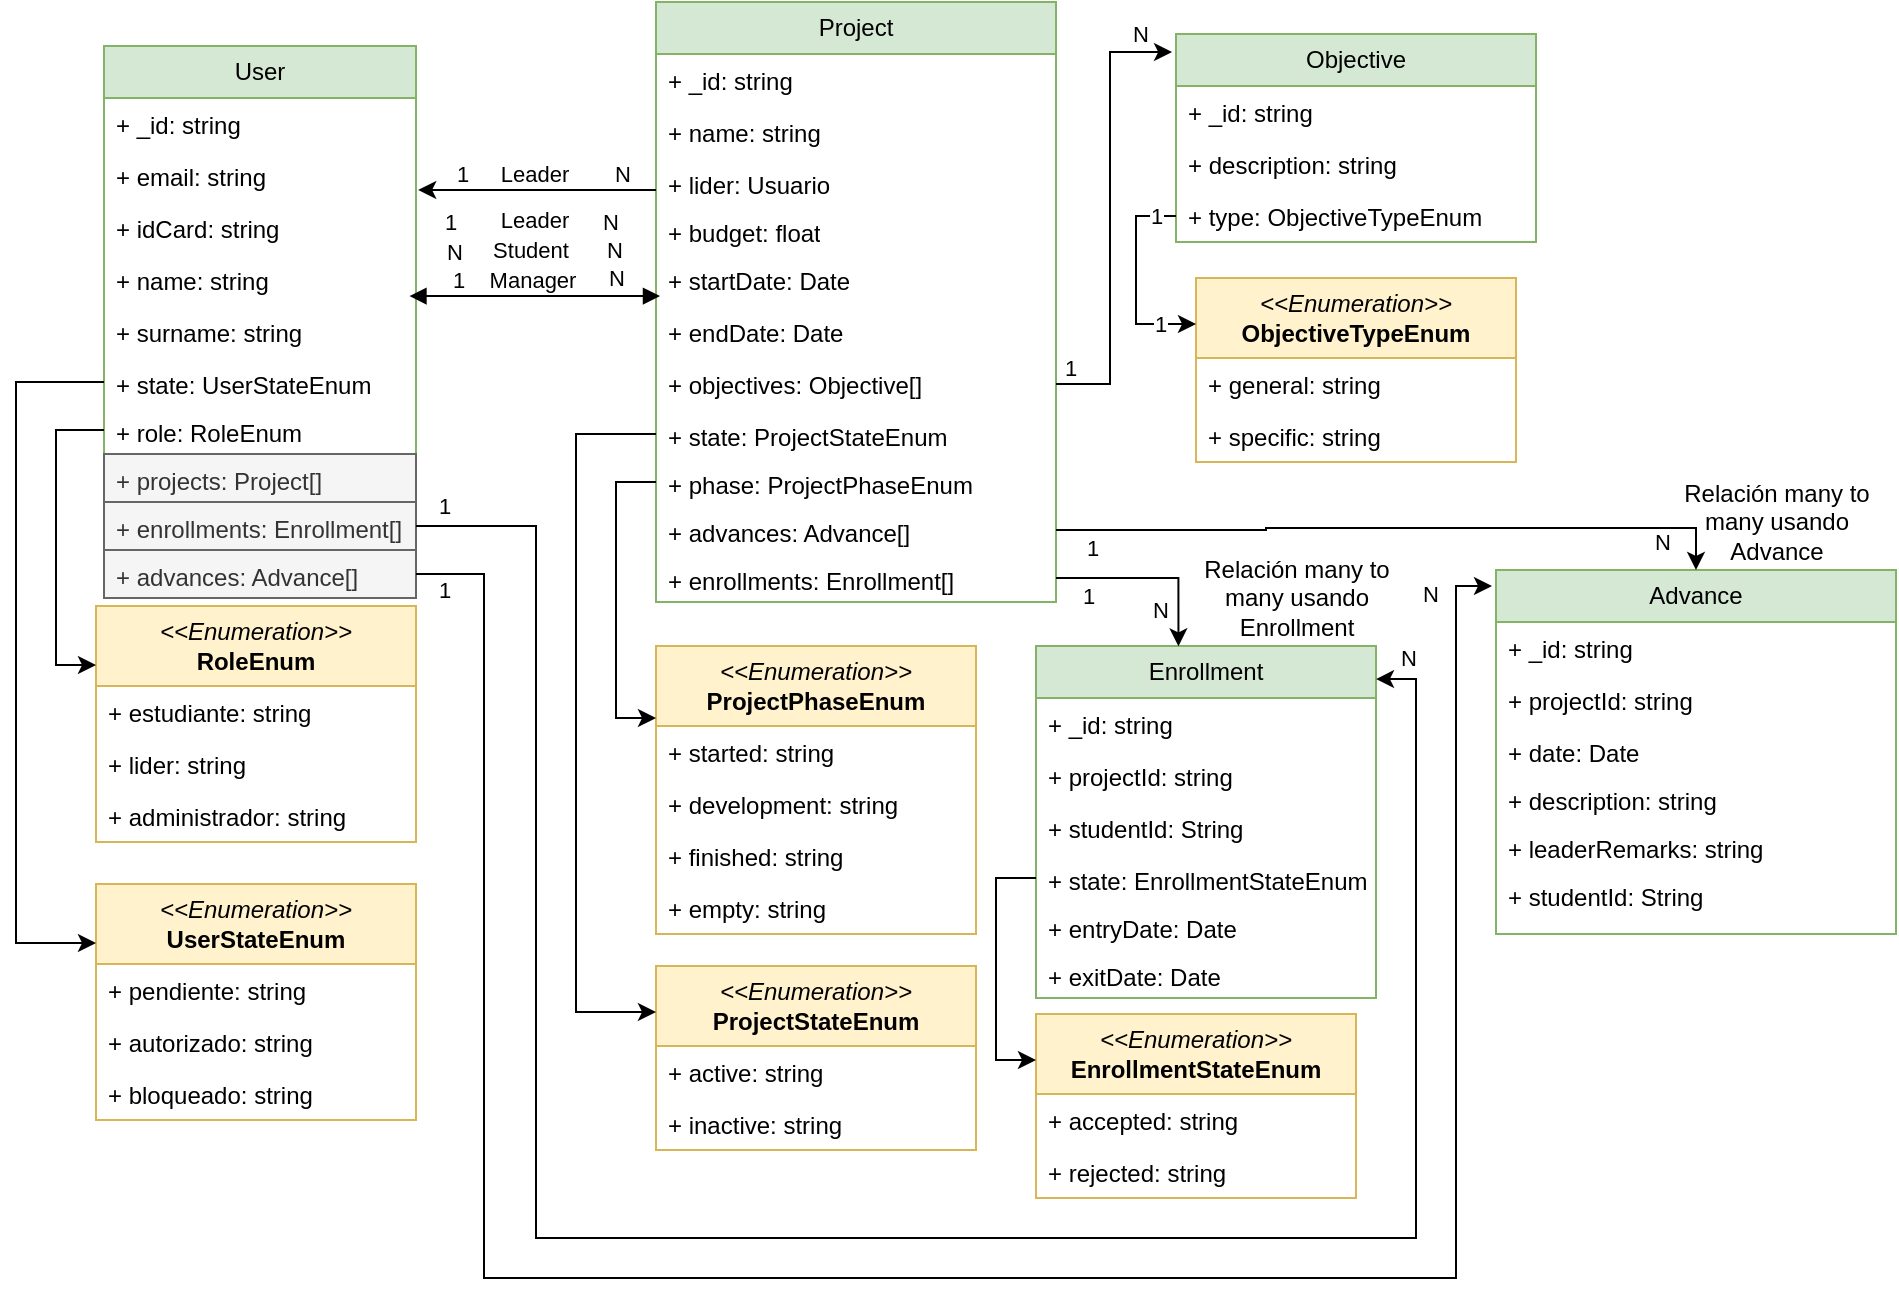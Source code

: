 <mxfile version="26.0.4">
  <diagram name="Page-1" id="YpylJ_wywFsblzZ77bc3">
    <mxGraphModel dx="1257" dy="191" grid="1" gridSize="10" guides="1" tooltips="1" connect="1" arrows="1" fold="1" page="1" pageScale="1" pageWidth="850" pageHeight="1100" math="0" shadow="0">
      <root>
        <mxCell id="0" />
        <mxCell id="1" parent="0" />
        <mxCell id="x3BpiLL0yiVPKCxL9a65-1" value="User" style="swimlane;fontStyle=0;childLayout=stackLayout;horizontal=1;startSize=26;fillColor=#d5e8d4;horizontalStack=0;resizeParent=1;resizeParentMax=0;resizeLast=0;collapsible=1;marginBottom=0;whiteSpace=wrap;html=1;strokeColor=#82b366;" parent="1" vertex="1">
          <mxGeometry x="4" y="204" width="156" height="276" as="geometry">
            <mxRectangle x="350" y="210" width="80" height="30" as="alternateBounds" />
          </mxGeometry>
        </mxCell>
        <mxCell id="x3BpiLL0yiVPKCxL9a65-2" value="+ _id: string" style="text;strokeColor=none;fillColor=none;align=left;verticalAlign=top;spacingLeft=4;spacingRight=4;overflow=hidden;rotatable=0;points=[[0,0.5],[1,0.5]];portConstraint=eastwest;whiteSpace=wrap;html=1;" parent="x3BpiLL0yiVPKCxL9a65-1" vertex="1">
          <mxGeometry y="26" width="156" height="26" as="geometry" />
        </mxCell>
        <mxCell id="x3BpiLL0yiVPKCxL9a65-3" value="+ email: string" style="text;strokeColor=none;fillColor=none;align=left;verticalAlign=top;spacingLeft=4;spacingRight=4;overflow=hidden;rotatable=0;points=[[0,0.5],[1,0.5]];portConstraint=eastwest;whiteSpace=wrap;html=1;" parent="x3BpiLL0yiVPKCxL9a65-1" vertex="1">
          <mxGeometry y="52" width="156" height="26" as="geometry" />
        </mxCell>
        <mxCell id="x3BpiLL0yiVPKCxL9a65-4" value="+ idCard: string" style="text;strokeColor=none;fillColor=none;align=left;verticalAlign=top;spacingLeft=4;spacingRight=4;overflow=hidden;rotatable=0;points=[[0,0.5],[1,0.5]];portConstraint=eastwest;whiteSpace=wrap;html=1;" parent="x3BpiLL0yiVPKCxL9a65-1" vertex="1">
          <mxGeometry y="78" width="156" height="26" as="geometry" />
        </mxCell>
        <mxCell id="x3BpiLL0yiVPKCxL9a65-5" value="+ name: string" style="text;strokeColor=none;fillColor=none;align=left;verticalAlign=top;spacingLeft=4;spacingRight=4;overflow=hidden;rotatable=0;points=[[0,0.5],[1,0.5]];portConstraint=eastwest;whiteSpace=wrap;html=1;" parent="x3BpiLL0yiVPKCxL9a65-1" vertex="1">
          <mxGeometry y="104" width="156" height="26" as="geometry" />
        </mxCell>
        <mxCell id="x3BpiLL0yiVPKCxL9a65-6" value="+ surname: string" style="text;strokeColor=none;fillColor=none;align=left;verticalAlign=top;spacingLeft=4;spacingRight=4;overflow=hidden;rotatable=0;points=[[0,0.5],[1,0.5]];portConstraint=eastwest;whiteSpace=wrap;html=1;" parent="x3BpiLL0yiVPKCxL9a65-1" vertex="1">
          <mxGeometry y="130" width="156" height="26" as="geometry" />
        </mxCell>
        <mxCell id="x3BpiLL0yiVPKCxL9a65-8" value="+ state: UserStateEnum" style="text;strokeColor=none;fillColor=none;align=left;verticalAlign=top;spacingLeft=4;spacingRight=4;overflow=hidden;rotatable=0;points=[[0,0.5],[1,0.5]];portConstraint=eastwest;whiteSpace=wrap;html=1;" parent="x3BpiLL0yiVPKCxL9a65-1" vertex="1">
          <mxGeometry y="156" width="156" height="24" as="geometry" />
        </mxCell>
        <mxCell id="x3BpiLL0yiVPKCxL9a65-7" value="+ role: RoleEnum" style="text;strokeColor=none;fillColor=none;align=left;verticalAlign=top;spacingLeft=4;spacingRight=4;overflow=hidden;rotatable=0;points=[[0,0.5],[1,0.5]];portConstraint=eastwest;whiteSpace=wrap;html=1;" parent="x3BpiLL0yiVPKCxL9a65-1" vertex="1">
          <mxGeometry y="180" width="156" height="24" as="geometry" />
        </mxCell>
        <mxCell id="Urp_EZH4FQjt7h9jLKdx-18" value="+ projects: Project[]" style="text;strokeColor=#666666;fillColor=#f5f5f5;align=left;verticalAlign=top;spacingLeft=4;spacingRight=4;overflow=hidden;rotatable=0;points=[[0,0.5],[1,0.5]];portConstraint=eastwest;whiteSpace=wrap;html=1;fontColor=#333333;" parent="x3BpiLL0yiVPKCxL9a65-1" vertex="1">
          <mxGeometry y="204" width="156" height="24" as="geometry" />
        </mxCell>
        <mxCell id="KXXSFgCmxIffbm1IBeEC-42" value="+ enrollments: Enrollment[]" style="text;strokeColor=#666666;fillColor=#f5f5f5;align=left;verticalAlign=top;spacingLeft=4;spacingRight=4;overflow=hidden;rotatable=0;points=[[0,0.5],[1,0.5]];portConstraint=eastwest;whiteSpace=wrap;html=1;fontColor=#333333;" parent="x3BpiLL0yiVPKCxL9a65-1" vertex="1">
          <mxGeometry y="228" width="156" height="24" as="geometry" />
        </mxCell>
        <mxCell id="KXXSFgCmxIffbm1IBeEC-95" value="+ advances: Advance[]" style="text;strokeColor=#666666;fillColor=#f5f5f5;align=left;verticalAlign=top;spacingLeft=4;spacingRight=4;overflow=hidden;rotatable=0;points=[[0,0.5],[1,0.5]];portConstraint=eastwest;whiteSpace=wrap;html=1;fontColor=#333333;" parent="x3BpiLL0yiVPKCxL9a65-1" vertex="1">
          <mxGeometry y="252" width="156" height="24" as="geometry" />
        </mxCell>
        <mxCell id="x3BpiLL0yiVPKCxL9a65-11" value="&lt;i style=&quot;text-wrap: nowrap;&quot;&gt;&amp;lt;&amp;lt;Enumeration&amp;gt;&amp;gt;&lt;/i&gt;&lt;br style=&quot;text-wrap: nowrap;&quot;&gt;&lt;b style=&quot;text-wrap: nowrap;&quot;&gt;Role&lt;/b&gt;&lt;b style=&quot;text-wrap: nowrap;&quot;&gt;Enum&lt;/b&gt;" style="swimlane;fontStyle=0;childLayout=stackLayout;horizontal=1;startSize=40;fillColor=#fff2cc;horizontalStack=0;resizeParent=1;resizeParentMax=0;resizeLast=0;collapsible=1;marginBottom=0;whiteSpace=wrap;html=1;strokeColor=#d6b656;" parent="1" vertex="1">
          <mxGeometry y="484" width="160" height="118" as="geometry">
            <mxRectangle x="190" y="50" width="140" height="40" as="alternateBounds" />
          </mxGeometry>
        </mxCell>
        <mxCell id="x3BpiLL0yiVPKCxL9a65-12" value="+ estudiante: string" style="text;strokeColor=none;fillColor=none;align=left;verticalAlign=top;spacingLeft=4;spacingRight=4;overflow=hidden;rotatable=0;points=[[0,0.5],[1,0.5]];portConstraint=eastwest;whiteSpace=wrap;html=1;" parent="x3BpiLL0yiVPKCxL9a65-11" vertex="1">
          <mxGeometry y="40" width="160" height="26" as="geometry" />
        </mxCell>
        <mxCell id="x3BpiLL0yiVPKCxL9a65-13" value="+ lider: string" style="text;strokeColor=none;fillColor=none;align=left;verticalAlign=top;spacingLeft=4;spacingRight=4;overflow=hidden;rotatable=0;points=[[0,0.5],[1,0.5]];portConstraint=eastwest;whiteSpace=wrap;html=1;" parent="x3BpiLL0yiVPKCxL9a65-11" vertex="1">
          <mxGeometry y="66" width="160" height="26" as="geometry" />
        </mxCell>
        <mxCell id="x3BpiLL0yiVPKCxL9a65-14" value="+ administrador: string" style="text;strokeColor=none;fillColor=none;align=left;verticalAlign=top;spacingLeft=4;spacingRight=4;overflow=hidden;rotatable=0;points=[[0,0.5],[1,0.5]];portConstraint=eastwest;whiteSpace=wrap;html=1;" parent="x3BpiLL0yiVPKCxL9a65-11" vertex="1">
          <mxGeometry y="92" width="160" height="26" as="geometry" />
        </mxCell>
        <mxCell id="x3BpiLL0yiVPKCxL9a65-23" value="&lt;i style=&quot;text-wrap: nowrap;&quot;&gt;&amp;lt;&amp;lt;Enumeration&amp;gt;&amp;gt;&lt;/i&gt;&lt;br style=&quot;text-wrap: nowrap;&quot;&gt;&lt;span style=&quot;text-wrap: nowrap;&quot;&gt;&lt;b&gt;UserState&lt;/b&gt;&lt;/span&gt;&lt;b style=&quot;text-wrap: nowrap;&quot;&gt;Enum&lt;/b&gt;" style="swimlane;fontStyle=0;childLayout=stackLayout;horizontal=1;startSize=40;fillColor=#fff2cc;horizontalStack=0;resizeParent=1;resizeParentMax=0;resizeLast=0;collapsible=1;marginBottom=0;whiteSpace=wrap;html=1;strokeColor=#d6b656;" parent="1" vertex="1">
          <mxGeometry y="623" width="160" height="118" as="geometry">
            <mxRectangle x="190" y="50" width="140" height="40" as="alternateBounds" />
          </mxGeometry>
        </mxCell>
        <mxCell id="x3BpiLL0yiVPKCxL9a65-24" value="+ pendiente: string" style="text;strokeColor=none;fillColor=none;align=left;verticalAlign=top;spacingLeft=4;spacingRight=4;overflow=hidden;rotatable=0;points=[[0,0.5],[1,0.5]];portConstraint=eastwest;whiteSpace=wrap;html=1;" parent="x3BpiLL0yiVPKCxL9a65-23" vertex="1">
          <mxGeometry y="40" width="160" height="26" as="geometry" />
        </mxCell>
        <mxCell id="x3BpiLL0yiVPKCxL9a65-25" value="+ autorizado: string" style="text;strokeColor=none;fillColor=none;align=left;verticalAlign=top;spacingLeft=4;spacingRight=4;overflow=hidden;rotatable=0;points=[[0,0.5],[1,0.5]];portConstraint=eastwest;whiteSpace=wrap;html=1;" parent="x3BpiLL0yiVPKCxL9a65-23" vertex="1">
          <mxGeometry y="66" width="160" height="26" as="geometry" />
        </mxCell>
        <mxCell id="x3BpiLL0yiVPKCxL9a65-26" value="+ bloqueado: string" style="text;strokeColor=none;fillColor=none;align=left;verticalAlign=top;spacingLeft=4;spacingRight=4;overflow=hidden;rotatable=0;points=[[0,0.5],[1,0.5]];portConstraint=eastwest;whiteSpace=wrap;html=1;" parent="x3BpiLL0yiVPKCxL9a65-23" vertex="1">
          <mxGeometry y="92" width="160" height="26" as="geometry" />
        </mxCell>
        <mxCell id="x3BpiLL0yiVPKCxL9a65-27" value="Project" style="swimlane;fontStyle=0;childLayout=stackLayout;horizontal=1;startSize=26;fillColor=#d5e8d4;horizontalStack=0;resizeParent=1;resizeParentMax=0;resizeLast=0;collapsible=1;marginBottom=0;whiteSpace=wrap;html=1;strokeColor=#82b366;" parent="1" vertex="1">
          <mxGeometry x="280" y="182" width="200" height="300" as="geometry">
            <mxRectangle x="350" y="210" width="80" height="30" as="alternateBounds" />
          </mxGeometry>
        </mxCell>
        <mxCell id="x3BpiLL0yiVPKCxL9a65-28" value="+ _id: string" style="text;strokeColor=none;fillColor=none;align=left;verticalAlign=top;spacingLeft=4;spacingRight=4;overflow=hidden;rotatable=0;points=[[0,0.5],[1,0.5]];portConstraint=eastwest;whiteSpace=wrap;html=1;" parent="x3BpiLL0yiVPKCxL9a65-27" vertex="1">
          <mxGeometry y="26" width="200" height="26" as="geometry" />
        </mxCell>
        <mxCell id="x3BpiLL0yiVPKCxL9a65-31" value="+ name: string" style="text;strokeColor=none;fillColor=none;align=left;verticalAlign=top;spacingLeft=4;spacingRight=4;overflow=hidden;rotatable=0;points=[[0,0.5],[1,0.5]];portConstraint=eastwest;whiteSpace=wrap;html=1;" parent="x3BpiLL0yiVPKCxL9a65-27" vertex="1">
          <mxGeometry y="52" width="200" height="26" as="geometry" />
        </mxCell>
        <mxCell id="x3BpiLL0yiVPKCxL9a65-35" value="+ lider: Usuario" style="text;strokeColor=none;fillColor=none;align=left;verticalAlign=top;spacingLeft=4;spacingRight=4;overflow=hidden;rotatable=0;points=[[0,0.5],[1,0.5]];portConstraint=eastwest;whiteSpace=wrap;html=1;" parent="x3BpiLL0yiVPKCxL9a65-27" vertex="1">
          <mxGeometry y="78" width="200" height="24" as="geometry" />
        </mxCell>
        <mxCell id="x3BpiLL0yiVPKCxL9a65-34" value="+ budget: float" style="text;strokeColor=none;fillColor=none;align=left;verticalAlign=top;spacingLeft=4;spacingRight=4;overflow=hidden;rotatable=0;points=[[0,0.5],[1,0.5]];portConstraint=eastwest;whiteSpace=wrap;html=1;" parent="x3BpiLL0yiVPKCxL9a65-27" vertex="1">
          <mxGeometry y="102" width="200" height="24" as="geometry" />
        </mxCell>
        <mxCell id="x3BpiLL0yiVPKCxL9a65-30" value="+ startDate: Date" style="text;strokeColor=none;fillColor=none;align=left;verticalAlign=top;spacingLeft=4;spacingRight=4;overflow=hidden;rotatable=0;points=[[0,0.5],[1,0.5]];portConstraint=eastwest;whiteSpace=wrap;html=1;" parent="x3BpiLL0yiVPKCxL9a65-27" vertex="1">
          <mxGeometry y="126" width="200" height="26" as="geometry" />
        </mxCell>
        <mxCell id="x3BpiLL0yiVPKCxL9a65-29" value="+ endDate: Date" style="text;strokeColor=none;fillColor=none;align=left;verticalAlign=top;spacingLeft=4;spacingRight=4;overflow=hidden;rotatable=0;points=[[0,0.5],[1,0.5]];portConstraint=eastwest;whiteSpace=wrap;html=1;" parent="x3BpiLL0yiVPKCxL9a65-27" vertex="1">
          <mxGeometry y="152" width="200" height="26" as="geometry" />
        </mxCell>
        <mxCell id="KXXSFgCmxIffbm1IBeEC-15" style="edgeStyle=orthogonalEdgeStyle;rounded=0;orthogonalLoop=1;jettySize=auto;html=1;exitX=1;exitY=0.5;exitDx=0;exitDy=0;" parent="x3BpiLL0yiVPKCxL9a65-27" source="x3BpiLL0yiVPKCxL9a65-32" edge="1">
          <mxGeometry relative="1" as="geometry">
            <mxPoint x="200" y="191" as="targetPoint" />
          </mxGeometry>
        </mxCell>
        <mxCell id="x3BpiLL0yiVPKCxL9a65-32" value="+ objectives: Objective[]" style="text;strokeColor=none;fillColor=none;align=left;verticalAlign=top;spacingLeft=4;spacingRight=4;overflow=hidden;rotatable=0;points=[[0,0.5],[1,0.5]];portConstraint=eastwest;whiteSpace=wrap;html=1;" parent="x3BpiLL0yiVPKCxL9a65-27" vertex="1">
          <mxGeometry y="178" width="200" height="26" as="geometry" />
        </mxCell>
        <mxCell id="Urp_EZH4FQjt7h9jLKdx-29" value="+ state:&amp;nbsp;&lt;span style=&quot;text-align: center; text-wrap: nowrap;&quot;&gt;ProjectState&lt;/span&gt;&lt;span style=&quot;text-align: center; text-wrap: nowrap;&quot;&gt;Enum&lt;/span&gt;" style="text;strokeColor=none;fillColor=none;align=left;verticalAlign=top;spacingLeft=4;spacingRight=4;overflow=hidden;rotatable=0;points=[[0,0.5],[1,0.5]];portConstraint=eastwest;whiteSpace=wrap;html=1;" parent="x3BpiLL0yiVPKCxL9a65-27" vertex="1">
          <mxGeometry y="204" width="200" height="24" as="geometry" />
        </mxCell>
        <mxCell id="x3BpiLL0yiVPKCxL9a65-45" value="+ phase:&amp;nbsp;&lt;span style=&quot;text-align: center; text-wrap: nowrap;&quot;&gt;ProjectPhase&lt;/span&gt;&lt;span style=&quot;text-align: center; text-wrap: nowrap;&quot;&gt;Enum&lt;/span&gt;" style="text;strokeColor=none;fillColor=none;align=left;verticalAlign=top;spacingLeft=4;spacingRight=4;overflow=hidden;rotatable=0;points=[[0,0.5],[1,0.5]];portConstraint=eastwest;whiteSpace=wrap;html=1;" parent="x3BpiLL0yiVPKCxL9a65-27" vertex="1">
          <mxGeometry y="228" width="200" height="24" as="geometry" />
        </mxCell>
        <mxCell id="x3BpiLL0yiVPKCxL9a65-40" value="&lt;div style=&quot;text-align: center;&quot;&gt;&lt;span style=&quot;background-color: initial;&quot;&gt;+ advances: &lt;span style=&quot;text-wrap: nowrap;&quot;&gt;Advance[]&lt;/span&gt;&lt;/span&gt;&lt;/div&gt;" style="text;strokeColor=none;fillColor=none;align=left;verticalAlign=top;spacingLeft=4;spacingRight=4;overflow=hidden;rotatable=0;points=[[0,0.5],[1,0.5]];portConstraint=eastwest;whiteSpace=wrap;html=1;" parent="x3BpiLL0yiVPKCxL9a65-27" vertex="1">
          <mxGeometry y="252" width="200" height="24" as="geometry" />
        </mxCell>
        <mxCell id="KXXSFgCmxIffbm1IBeEC-41" value="&lt;div style=&quot;text-align: center;&quot;&gt;&lt;span style=&quot;background-color: initial;&quot;&gt;+ enrollments: &lt;span style=&quot;text-wrap: nowrap;&quot;&gt;Enrollment[]&lt;/span&gt;&lt;/span&gt;&lt;/div&gt;" style="text;strokeColor=none;fillColor=none;align=left;verticalAlign=top;spacingLeft=4;spacingRight=4;overflow=hidden;rotatable=0;points=[[0,0.5],[1,0.5]];portConstraint=eastwest;whiteSpace=wrap;html=1;" parent="x3BpiLL0yiVPKCxL9a65-27" vertex="1">
          <mxGeometry y="276" width="200" height="24" as="geometry" />
        </mxCell>
        <mxCell id="x3BpiLL0yiVPKCxL9a65-36" value="&lt;i style=&quot;text-wrap: nowrap;&quot;&gt;&amp;lt;&amp;lt;Enumeration&amp;gt;&amp;gt;&lt;/i&gt;&lt;br style=&quot;text-wrap: nowrap;&quot;&gt;&lt;span style=&quot;text-wrap: nowrap;&quot;&gt;&lt;b&gt;ProjectState&lt;/b&gt;&lt;/span&gt;&lt;b style=&quot;text-wrap: nowrap;&quot;&gt;Enum&lt;/b&gt;" style="swimlane;fontStyle=0;childLayout=stackLayout;horizontal=1;startSize=40;fillColor=#fff2cc;horizontalStack=0;resizeParent=1;resizeParentMax=0;resizeLast=0;collapsible=1;marginBottom=0;whiteSpace=wrap;html=1;strokeColor=#d6b656;" parent="1" vertex="1">
          <mxGeometry x="280" y="664" width="160" height="92" as="geometry">
            <mxRectangle x="190" y="50" width="140" height="40" as="alternateBounds" />
          </mxGeometry>
        </mxCell>
        <mxCell id="x3BpiLL0yiVPKCxL9a65-37" value="+ active: string" style="text;strokeColor=none;fillColor=none;align=left;verticalAlign=top;spacingLeft=4;spacingRight=4;overflow=hidden;rotatable=0;points=[[0,0.5],[1,0.5]];portConstraint=eastwest;whiteSpace=wrap;html=1;" parent="x3BpiLL0yiVPKCxL9a65-36" vertex="1">
          <mxGeometry y="40" width="160" height="26" as="geometry" />
        </mxCell>
        <mxCell id="x3BpiLL0yiVPKCxL9a65-38" value="+ inactive: string" style="text;strokeColor=none;fillColor=none;align=left;verticalAlign=top;spacingLeft=4;spacingRight=4;overflow=hidden;rotatable=0;points=[[0,0.5],[1,0.5]];portConstraint=eastwest;whiteSpace=wrap;html=1;" parent="x3BpiLL0yiVPKCxL9a65-36" vertex="1">
          <mxGeometry y="66" width="160" height="26" as="geometry" />
        </mxCell>
        <mxCell id="x3BpiLL0yiVPKCxL9a65-41" value="&lt;i style=&quot;text-wrap: nowrap;&quot;&gt;&amp;lt;&amp;lt;Enumeration&amp;gt;&amp;gt;&lt;/i&gt;&lt;br style=&quot;text-wrap: nowrap;&quot;&gt;&lt;span style=&quot;text-wrap: nowrap;&quot;&gt;&lt;b&gt;ProjectPhase&lt;/b&gt;&lt;/span&gt;&lt;b style=&quot;text-wrap: nowrap;&quot;&gt;Enum&lt;/b&gt;" style="swimlane;fontStyle=0;childLayout=stackLayout;horizontal=1;startSize=40;fillColor=#fff2cc;horizontalStack=0;resizeParent=1;resizeParentMax=0;resizeLast=0;collapsible=1;marginBottom=0;whiteSpace=wrap;html=1;strokeColor=#d6b656;" parent="1" vertex="1">
          <mxGeometry x="280" y="504" width="160" height="144" as="geometry">
            <mxRectangle x="190" y="50" width="140" height="40" as="alternateBounds" />
          </mxGeometry>
        </mxCell>
        <mxCell id="x3BpiLL0yiVPKCxL9a65-42" value="+ started: string" style="text;strokeColor=none;fillColor=none;align=left;verticalAlign=top;spacingLeft=4;spacingRight=4;overflow=hidden;rotatable=0;points=[[0,0.5],[1,0.5]];portConstraint=eastwest;whiteSpace=wrap;html=1;" parent="x3BpiLL0yiVPKCxL9a65-41" vertex="1">
          <mxGeometry y="40" width="160" height="26" as="geometry" />
        </mxCell>
        <mxCell id="x3BpiLL0yiVPKCxL9a65-43" value="+ development: string" style="text;strokeColor=none;fillColor=none;align=left;verticalAlign=top;spacingLeft=4;spacingRight=4;overflow=hidden;rotatable=0;points=[[0,0.5],[1,0.5]];portConstraint=eastwest;whiteSpace=wrap;html=1;" parent="x3BpiLL0yiVPKCxL9a65-41" vertex="1">
          <mxGeometry y="66" width="160" height="26" as="geometry" />
        </mxCell>
        <mxCell id="x3BpiLL0yiVPKCxL9a65-44" value="+ finished: string" style="text;strokeColor=none;fillColor=none;align=left;verticalAlign=top;spacingLeft=4;spacingRight=4;overflow=hidden;rotatable=0;points=[[0,0.5],[1,0.5]];portConstraint=eastwest;whiteSpace=wrap;html=1;" parent="x3BpiLL0yiVPKCxL9a65-41" vertex="1">
          <mxGeometry y="92" width="160" height="26" as="geometry" />
        </mxCell>
        <mxCell id="x3BpiLL0yiVPKCxL9a65-46" value="+ empty: string" style="text;strokeColor=none;fillColor=none;align=left;verticalAlign=top;spacingLeft=4;spacingRight=4;overflow=hidden;rotatable=0;points=[[0,0.5],[1,0.5]];portConstraint=eastwest;whiteSpace=wrap;html=1;" parent="x3BpiLL0yiVPKCxL9a65-41" vertex="1">
          <mxGeometry y="118" width="160" height="26" as="geometry" />
        </mxCell>
        <mxCell id="Urp_EZH4FQjt7h9jLKdx-14" style="edgeStyle=orthogonalEdgeStyle;rounded=0;orthogonalLoop=1;jettySize=auto;html=1;entryX=1.007;entryY=0.769;entryDx=0;entryDy=0;entryPerimeter=0;" parent="1" source="x3BpiLL0yiVPKCxL9a65-35" target="x3BpiLL0yiVPKCxL9a65-3" edge="1">
          <mxGeometry relative="1" as="geometry">
            <Array as="points">
              <mxPoint x="254" y="276" />
              <mxPoint x="254" y="276" />
            </Array>
          </mxGeometry>
        </mxCell>
        <mxCell id="Urp_EZH4FQjt7h9jLKdx-15" value="N" style="edgeLabel;html=1;align=center;verticalAlign=middle;resizable=0;points=[];" parent="Urp_EZH4FQjt7h9jLKdx-14" vertex="1" connectable="0">
          <mxGeometry x="-0.712" relative="1" as="geometry">
            <mxPoint y="-8" as="offset" />
          </mxGeometry>
        </mxCell>
        <mxCell id="Urp_EZH4FQjt7h9jLKdx-16" value="1" style="edgeLabel;html=1;align=center;verticalAlign=middle;resizable=0;points=[];" parent="Urp_EZH4FQjt7h9jLKdx-14" vertex="1" connectable="0">
          <mxGeometry x="0.64" relative="1" as="geometry">
            <mxPoint y="-8" as="offset" />
          </mxGeometry>
        </mxCell>
        <mxCell id="Urp_EZH4FQjt7h9jLKdx-17" value="Leader" style="edgeLabel;html=1;align=center;verticalAlign=middle;resizable=0;points=[];" parent="Urp_EZH4FQjt7h9jLKdx-14" vertex="1" connectable="0">
          <mxGeometry x="0.036" y="-1" relative="1" as="geometry">
            <mxPoint y="-7" as="offset" />
          </mxGeometry>
        </mxCell>
        <mxCell id="Urp_EZH4FQjt7h9jLKdx-19" value="" style="endArrow=block;startArrow=block;endFill=1;startFill=1;html=1;rounded=0;exitX=0.979;exitY=0.808;exitDx=0;exitDy=0;exitPerimeter=0;entryX=0.01;entryY=0.808;entryDx=0;entryDy=0;entryPerimeter=0;" parent="1" source="x3BpiLL0yiVPKCxL9a65-5" target="x3BpiLL0yiVPKCxL9a65-30" edge="1">
          <mxGeometry width="160" relative="1" as="geometry">
            <mxPoint x="149" y="330.5" as="sourcePoint" />
            <mxPoint x="279" y="330.5" as="targetPoint" />
          </mxGeometry>
        </mxCell>
        <mxCell id="Urp_EZH4FQjt7h9jLKdx-20" value="1" style="edgeLabel;html=1;align=center;verticalAlign=middle;resizable=0;points=[];" parent="Urp_EZH4FQjt7h9jLKdx-19" vertex="1" connectable="0">
          <mxGeometry x="-0.683" y="-1" relative="1" as="geometry">
            <mxPoint y="-38" as="offset" />
          </mxGeometry>
        </mxCell>
        <mxCell id="Urp_EZH4FQjt7h9jLKdx-21" value="Leader" style="edgeLabel;html=1;align=center;verticalAlign=middle;resizable=0;points=[];" parent="Urp_EZH4FQjt7h9jLKdx-19" vertex="1" connectable="0">
          <mxGeometry x="-0.011" relative="1" as="geometry">
            <mxPoint y="-38" as="offset" />
          </mxGeometry>
        </mxCell>
        <mxCell id="Urp_EZH4FQjt7h9jLKdx-22" value="N" style="edgeLabel;html=1;align=center;verticalAlign=middle;resizable=0;points=[];" parent="Urp_EZH4FQjt7h9jLKdx-19" vertex="1" connectable="0">
          <mxGeometry x="0.593" y="-1" relative="1" as="geometry">
            <mxPoint y="-38" as="offset" />
          </mxGeometry>
        </mxCell>
        <mxCell id="Urp_EZH4FQjt7h9jLKdx-23" value="N" style="edgeLabel;html=1;align=center;verticalAlign=middle;resizable=0;points=[];" parent="Urp_EZH4FQjt7h9jLKdx-19" vertex="1" connectable="0">
          <mxGeometry x="-0.649" y="-1" relative="1" as="geometry">
            <mxPoint y="-23" as="offset" />
          </mxGeometry>
        </mxCell>
        <mxCell id="Urp_EZH4FQjt7h9jLKdx-24" value="N" style="edgeLabel;html=1;align=center;verticalAlign=middle;resizable=0;points=[];" parent="Urp_EZH4FQjt7h9jLKdx-19" vertex="1" connectable="0">
          <mxGeometry x="0.627" relative="1" as="geometry">
            <mxPoint y="-23" as="offset" />
          </mxGeometry>
        </mxCell>
        <mxCell id="Urp_EZH4FQjt7h9jLKdx-25" value="Student" style="edgeLabel;html=1;align=center;verticalAlign=middle;resizable=0;points=[];" parent="Urp_EZH4FQjt7h9jLKdx-19" vertex="1" connectable="0">
          <mxGeometry x="-0.045" relative="1" as="geometry">
            <mxPoint y="-23" as="offset" />
          </mxGeometry>
        </mxCell>
        <mxCell id="Urp_EZH4FQjt7h9jLKdx-26" value="1" style="edgeLabel;html=1;align=center;verticalAlign=middle;resizable=0;points=[];" parent="Urp_EZH4FQjt7h9jLKdx-19" vertex="1" connectable="0">
          <mxGeometry x="-0.615" y="-1" relative="1" as="geometry">
            <mxPoint y="-9" as="offset" />
          </mxGeometry>
        </mxCell>
        <mxCell id="Urp_EZH4FQjt7h9jLKdx-27" value="N" style="edgeLabel;html=1;align=center;verticalAlign=middle;resizable=0;points=[];" parent="Urp_EZH4FQjt7h9jLKdx-19" vertex="1" connectable="0">
          <mxGeometry x="0.645" relative="1" as="geometry">
            <mxPoint y="-9" as="offset" />
          </mxGeometry>
        </mxCell>
        <mxCell id="Urp_EZH4FQjt7h9jLKdx-28" value="Manager" style="edgeLabel;html=1;align=center;verticalAlign=middle;resizable=0;points=[];" parent="Urp_EZH4FQjt7h9jLKdx-19" vertex="1" connectable="0">
          <mxGeometry x="-0.028" y="-1" relative="1" as="geometry">
            <mxPoint y="-9" as="offset" />
          </mxGeometry>
        </mxCell>
        <mxCell id="Urp_EZH4FQjt7h9jLKdx-30" value="Objective" style="swimlane;fontStyle=0;childLayout=stackLayout;horizontal=1;startSize=26;fillColor=#d5e8d4;horizontalStack=0;resizeParent=1;resizeParentMax=0;resizeLast=0;collapsible=1;marginBottom=0;whiteSpace=wrap;html=1;strokeColor=#82b366;" parent="1" vertex="1">
          <mxGeometry x="540" y="198" width="180" height="104" as="geometry">
            <mxRectangle x="350" y="210" width="80" height="30" as="alternateBounds" />
          </mxGeometry>
        </mxCell>
        <mxCell id="Urp_EZH4FQjt7h9jLKdx-31" value="+ _id: string" style="text;strokeColor=none;fillColor=none;align=left;verticalAlign=top;spacingLeft=4;spacingRight=4;overflow=hidden;rotatable=0;points=[[0,0.5],[1,0.5]];portConstraint=eastwest;whiteSpace=wrap;html=1;" parent="Urp_EZH4FQjt7h9jLKdx-30" vertex="1">
          <mxGeometry y="26" width="180" height="26" as="geometry" />
        </mxCell>
        <mxCell id="Urp_EZH4FQjt7h9jLKdx-32" value="+ description: string" style="text;strokeColor=none;fillColor=none;align=left;verticalAlign=top;spacingLeft=4;spacingRight=4;overflow=hidden;rotatable=0;points=[[0,0.5],[1,0.5]];portConstraint=eastwest;whiteSpace=wrap;html=1;" parent="Urp_EZH4FQjt7h9jLKdx-30" vertex="1">
          <mxGeometry y="52" width="180" height="26" as="geometry" />
        </mxCell>
        <mxCell id="Urp_EZH4FQjt7h9jLKdx-33" value="+ type:&amp;nbsp;&lt;span style=&quot;text-align: center; text-wrap: nowrap;&quot;&gt;ObjectiveType&lt;/span&gt;&lt;span style=&quot;text-align: center; text-wrap: nowrap;&quot;&gt;Enum&lt;/span&gt;" style="text;strokeColor=none;fillColor=none;align=left;verticalAlign=top;spacingLeft=4;spacingRight=4;overflow=hidden;rotatable=0;points=[[0,0.5],[1,0.5]];portConstraint=eastwest;whiteSpace=wrap;html=1;" parent="Urp_EZH4FQjt7h9jLKdx-30" vertex="1">
          <mxGeometry y="78" width="180" height="26" as="geometry" />
        </mxCell>
        <mxCell id="KXXSFgCmxIffbm1IBeEC-1" value="&lt;i style=&quot;text-wrap: nowrap;&quot;&gt;&amp;lt;&amp;lt;Enumeration&amp;gt;&amp;gt;&lt;/i&gt;&lt;br style=&quot;text-wrap: nowrap;&quot;&gt;&lt;span style=&quot;text-wrap: nowrap;&quot;&gt;&lt;b&gt;ObjectiveType&lt;/b&gt;&lt;/span&gt;&lt;b style=&quot;text-wrap: nowrap;&quot;&gt;Enum&lt;/b&gt;" style="swimlane;fontStyle=0;childLayout=stackLayout;horizontal=1;startSize=40;fillColor=#fff2cc;horizontalStack=0;resizeParent=1;resizeParentMax=0;resizeLast=0;collapsible=1;marginBottom=0;whiteSpace=wrap;html=1;strokeColor=#d6b656;" parent="1" vertex="1">
          <mxGeometry x="550" y="320" width="160" height="92" as="geometry">
            <mxRectangle x="190" y="50" width="140" height="40" as="alternateBounds" />
          </mxGeometry>
        </mxCell>
        <mxCell id="KXXSFgCmxIffbm1IBeEC-2" value="+ general: string" style="text;strokeColor=none;fillColor=none;align=left;verticalAlign=top;spacingLeft=4;spacingRight=4;overflow=hidden;rotatable=0;points=[[0,0.5],[1,0.5]];portConstraint=eastwest;whiteSpace=wrap;html=1;" parent="KXXSFgCmxIffbm1IBeEC-1" vertex="1">
          <mxGeometry y="40" width="160" height="26" as="geometry" />
        </mxCell>
        <mxCell id="KXXSFgCmxIffbm1IBeEC-3" value="+ specific: string" style="text;strokeColor=none;fillColor=none;align=left;verticalAlign=top;spacingLeft=4;spacingRight=4;overflow=hidden;rotatable=0;points=[[0,0.5],[1,0.5]];portConstraint=eastwest;whiteSpace=wrap;html=1;" parent="KXXSFgCmxIffbm1IBeEC-1" vertex="1">
          <mxGeometry y="66" width="160" height="26" as="geometry" />
        </mxCell>
        <mxCell id="KXXSFgCmxIffbm1IBeEC-9" style="edgeStyle=orthogonalEdgeStyle;rounded=0;orthogonalLoop=1;jettySize=auto;html=1;entryX=0;entryY=0.25;entryDx=0;entryDy=0;" parent="1" source="Urp_EZH4FQjt7h9jLKdx-33" target="KXXSFgCmxIffbm1IBeEC-1" edge="1">
          <mxGeometry relative="1" as="geometry" />
        </mxCell>
        <mxCell id="KXXSFgCmxIffbm1IBeEC-10" value="1" style="edgeLabel;html=1;align=center;verticalAlign=middle;resizable=0;points=[];" parent="KXXSFgCmxIffbm1IBeEC-9" vertex="1" connectable="0">
          <mxGeometry x="-0.808" relative="1" as="geometry">
            <mxPoint as="offset" />
          </mxGeometry>
        </mxCell>
        <mxCell id="KXXSFgCmxIffbm1IBeEC-11" value="1" style="edgeLabel;html=1;align=center;verticalAlign=middle;resizable=0;points=[];" parent="KXXSFgCmxIffbm1IBeEC-9" vertex="1" connectable="0">
          <mxGeometry x="0.654" relative="1" as="geometry">
            <mxPoint as="offset" />
          </mxGeometry>
        </mxCell>
        <mxCell id="KXXSFgCmxIffbm1IBeEC-12" style="edgeStyle=orthogonalEdgeStyle;rounded=0;orthogonalLoop=1;jettySize=auto;html=1;exitX=1;exitY=0.5;exitDx=0;exitDy=0;entryX=-0.011;entryY=0.087;entryDx=0;entryDy=0;entryPerimeter=0;" parent="1" source="x3BpiLL0yiVPKCxL9a65-32" target="Urp_EZH4FQjt7h9jLKdx-30" edge="1">
          <mxGeometry relative="1" as="geometry">
            <mxPoint x="481" y="373" as="sourcePoint" />
            <mxPoint x="533.94" y="207.048" as="targetPoint" />
            <Array as="points">
              <mxPoint x="507" y="373" />
              <mxPoint x="507" y="207" />
            </Array>
          </mxGeometry>
        </mxCell>
        <mxCell id="KXXSFgCmxIffbm1IBeEC-13" value="1" style="edgeLabel;html=1;align=center;verticalAlign=middle;resizable=0;points=[];" parent="KXXSFgCmxIffbm1IBeEC-12" vertex="1" connectable="0">
          <mxGeometry x="-0.936" y="1" relative="1" as="geometry">
            <mxPoint y="-7" as="offset" />
          </mxGeometry>
        </mxCell>
        <mxCell id="KXXSFgCmxIffbm1IBeEC-14" value="N" style="edgeLabel;html=1;align=center;verticalAlign=middle;resizable=0;points=[];" parent="KXXSFgCmxIffbm1IBeEC-12" vertex="1" connectable="0">
          <mxGeometry x="0.854" relative="1" as="geometry">
            <mxPoint y="-9" as="offset" />
          </mxGeometry>
        </mxCell>
        <mxCell id="KXXSFgCmxIffbm1IBeEC-19" style="edgeStyle=orthogonalEdgeStyle;rounded=0;orthogonalLoop=1;jettySize=auto;html=1;entryX=0;entryY=0.25;entryDx=0;entryDy=0;" parent="1" source="x3BpiLL0yiVPKCxL9a65-45" target="x3BpiLL0yiVPKCxL9a65-41" edge="1">
          <mxGeometry relative="1" as="geometry" />
        </mxCell>
        <mxCell id="KXXSFgCmxIffbm1IBeEC-21" value="Enrollment" style="swimlane;fontStyle=0;childLayout=stackLayout;horizontal=1;startSize=26;fillColor=#d5e8d4;horizontalStack=0;resizeParent=1;resizeParentMax=0;resizeLast=0;collapsible=1;marginBottom=0;whiteSpace=wrap;html=1;strokeColor=#82b366;" parent="1" vertex="1">
          <mxGeometry x="470" y="504" width="170" height="176" as="geometry">
            <mxRectangle x="350" y="210" width="80" height="30" as="alternateBounds" />
          </mxGeometry>
        </mxCell>
        <mxCell id="KXXSFgCmxIffbm1IBeEC-22" value="+ _id: string" style="text;strokeColor=none;fillColor=none;align=left;verticalAlign=top;spacingLeft=4;spacingRight=4;overflow=hidden;rotatable=0;points=[[0,0.5],[1,0.5]];portConstraint=eastwest;whiteSpace=wrap;html=1;" parent="KXXSFgCmxIffbm1IBeEC-21" vertex="1">
          <mxGeometry y="26" width="170" height="26" as="geometry" />
        </mxCell>
        <mxCell id="KXXSFgCmxIffbm1IBeEC-23" value="+ projectId: string" style="text;strokeColor=none;fillColor=none;align=left;verticalAlign=top;spacingLeft=4;spacingRight=4;overflow=hidden;rotatable=0;points=[[0,0.5],[1,0.5]];portConstraint=eastwest;whiteSpace=wrap;html=1;" parent="KXXSFgCmxIffbm1IBeEC-21" vertex="1">
          <mxGeometry y="52" width="170" height="26" as="geometry" />
        </mxCell>
        <mxCell id="KXXSFgCmxIffbm1IBeEC-24" value="+ studentId: String" style="text;strokeColor=none;fillColor=none;align=left;verticalAlign=top;spacingLeft=4;spacingRight=4;overflow=hidden;rotatable=0;points=[[0,0.5],[1,0.5]];portConstraint=eastwest;whiteSpace=wrap;html=1;" parent="KXXSFgCmxIffbm1IBeEC-21" vertex="1">
          <mxGeometry y="78" width="170" height="26" as="geometry" />
        </mxCell>
        <mxCell id="KXXSFgCmxIffbm1IBeEC-29" value="+ state: EnrollmentStateEnum" style="text;strokeColor=none;fillColor=none;align=left;verticalAlign=top;spacingLeft=4;spacingRight=4;overflow=hidden;rotatable=0;points=[[0,0.5],[1,0.5]];portConstraint=eastwest;whiteSpace=wrap;html=1;" parent="KXXSFgCmxIffbm1IBeEC-21" vertex="1">
          <mxGeometry y="104" width="170" height="24" as="geometry" />
        </mxCell>
        <mxCell id="KXXSFgCmxIffbm1IBeEC-30" value="+ entryDate: Date" style="text;strokeColor=none;fillColor=none;align=left;verticalAlign=top;spacingLeft=4;spacingRight=4;overflow=hidden;rotatable=0;points=[[0,0.5],[1,0.5]];portConstraint=eastwest;whiteSpace=wrap;html=1;" parent="KXXSFgCmxIffbm1IBeEC-21" vertex="1">
          <mxGeometry y="128" width="170" height="24" as="geometry" />
        </mxCell>
        <mxCell id="KXXSFgCmxIffbm1IBeEC-31" value="+ exitDate: Date" style="text;strokeColor=none;fillColor=none;align=left;verticalAlign=top;spacingLeft=4;spacingRight=4;overflow=hidden;rotatable=0;points=[[0,0.5],[1,0.5]];portConstraint=eastwest;whiteSpace=wrap;html=1;" parent="KXXSFgCmxIffbm1IBeEC-21" vertex="1">
          <mxGeometry y="152" width="170" height="24" as="geometry" />
        </mxCell>
        <mxCell id="KXXSFgCmxIffbm1IBeEC-48" style="edgeStyle=orthogonalEdgeStyle;rounded=0;orthogonalLoop=1;jettySize=auto;html=1;entryX=0;entryY=0.25;entryDx=0;entryDy=0;" parent="1" source="x3BpiLL0yiVPKCxL9a65-7" target="x3BpiLL0yiVPKCxL9a65-11" edge="1">
          <mxGeometry relative="1" as="geometry" />
        </mxCell>
        <mxCell id="KXXSFgCmxIffbm1IBeEC-50" value="&lt;i style=&quot;text-wrap: nowrap;&quot;&gt;&amp;lt;&amp;lt;Enumeration&amp;gt;&amp;gt;&lt;/i&gt;&lt;br style=&quot;text-wrap: nowrap;&quot;&gt;&lt;b style=&quot;text-wrap: nowrap;&quot;&gt;EnrollmentStateEnum&lt;/b&gt;" style="swimlane;fontStyle=0;childLayout=stackLayout;horizontal=1;startSize=40;fillColor=#fff2cc;horizontalStack=0;resizeParent=1;resizeParentMax=0;resizeLast=0;collapsible=1;marginBottom=0;whiteSpace=wrap;html=1;strokeColor=#d6b656;" parent="1" vertex="1">
          <mxGeometry x="470" y="688" width="160" height="92" as="geometry">
            <mxRectangle x="190" y="50" width="140" height="40" as="alternateBounds" />
          </mxGeometry>
        </mxCell>
        <mxCell id="KXXSFgCmxIffbm1IBeEC-51" value="+ accepted: string" style="text;strokeColor=none;fillColor=none;align=left;verticalAlign=top;spacingLeft=4;spacingRight=4;overflow=hidden;rotatable=0;points=[[0,0.5],[1,0.5]];portConstraint=eastwest;whiteSpace=wrap;html=1;" parent="KXXSFgCmxIffbm1IBeEC-50" vertex="1">
          <mxGeometry y="40" width="160" height="26" as="geometry" />
        </mxCell>
        <mxCell id="KXXSFgCmxIffbm1IBeEC-52" value="+ rejected: string" style="text;strokeColor=none;fillColor=none;align=left;verticalAlign=top;spacingLeft=4;spacingRight=4;overflow=hidden;rotatable=0;points=[[0,0.5],[1,0.5]];portConstraint=eastwest;whiteSpace=wrap;html=1;" parent="KXXSFgCmxIffbm1IBeEC-50" vertex="1">
          <mxGeometry y="66" width="160" height="26" as="geometry" />
        </mxCell>
        <mxCell id="KXXSFgCmxIffbm1IBeEC-53" style="edgeStyle=orthogonalEdgeStyle;rounded=0;orthogonalLoop=1;jettySize=auto;html=1;entryX=0;entryY=0.25;entryDx=0;entryDy=0;" parent="1" source="KXXSFgCmxIffbm1IBeEC-29" target="KXXSFgCmxIffbm1IBeEC-50" edge="1">
          <mxGeometry relative="1" as="geometry" />
        </mxCell>
        <mxCell id="KXXSFgCmxIffbm1IBeEC-54" style="edgeStyle=orthogonalEdgeStyle;rounded=0;orthogonalLoop=1;jettySize=auto;html=1;entryX=0.419;entryY=0.001;entryDx=0;entryDy=0;entryPerimeter=0;" parent="1" source="KXXSFgCmxIffbm1IBeEC-41" target="KXXSFgCmxIffbm1IBeEC-21" edge="1">
          <mxGeometry relative="1" as="geometry" />
        </mxCell>
        <mxCell id="KXXSFgCmxIffbm1IBeEC-55" value="1" style="edgeLabel;html=1;align=center;verticalAlign=middle;resizable=0;points=[];" parent="KXXSFgCmxIffbm1IBeEC-54" vertex="1" connectable="0">
          <mxGeometry x="-0.571" relative="1" as="geometry">
            <mxPoint x="-5" y="9" as="offset" />
          </mxGeometry>
        </mxCell>
        <mxCell id="KXXSFgCmxIffbm1IBeEC-56" value="N" style="edgeLabel;html=1;align=center;verticalAlign=middle;resizable=0;points=[];" parent="KXXSFgCmxIffbm1IBeEC-54" vertex="1" connectable="0">
          <mxGeometry x="0.658" y="1" relative="1" as="geometry">
            <mxPoint x="-10" y="-2" as="offset" />
          </mxGeometry>
        </mxCell>
        <mxCell id="KXXSFgCmxIffbm1IBeEC-57" style="edgeStyle=orthogonalEdgeStyle;rounded=0;orthogonalLoop=1;jettySize=auto;html=1;entryX=1;entryY=0.094;entryDx=0;entryDy=0;entryPerimeter=0;" parent="1" source="KXXSFgCmxIffbm1IBeEC-42" target="KXXSFgCmxIffbm1IBeEC-21" edge="1">
          <mxGeometry relative="1" as="geometry">
            <Array as="points">
              <mxPoint x="220" y="444" />
              <mxPoint x="220" y="800" />
              <mxPoint x="660" y="800" />
              <mxPoint x="660" y="521" />
            </Array>
          </mxGeometry>
        </mxCell>
        <mxCell id="YuhXvfVWgwxLyWSZHbTO-5" value="1" style="edgeLabel;html=1;align=center;verticalAlign=middle;resizable=0;points=[];" parent="KXXSFgCmxIffbm1IBeEC-57" vertex="1" connectable="0">
          <mxGeometry x="-0.965" y="-1" relative="1" as="geometry">
            <mxPoint x="-6" y="-11" as="offset" />
          </mxGeometry>
        </mxCell>
        <mxCell id="YuhXvfVWgwxLyWSZHbTO-6" value="N" style="edgeLabel;html=1;align=center;verticalAlign=middle;resizable=0;points=[];" parent="KXXSFgCmxIffbm1IBeEC-57" vertex="1" connectable="0">
          <mxGeometry x="0.972" y="-1" relative="1" as="geometry">
            <mxPoint y="-10" as="offset" />
          </mxGeometry>
        </mxCell>
        <mxCell id="KXXSFgCmxIffbm1IBeEC-58" style="edgeStyle=orthogonalEdgeStyle;rounded=0;orthogonalLoop=1;jettySize=auto;html=1;entryX=0;entryY=0.25;entryDx=0;entryDy=0;" parent="1" source="x3BpiLL0yiVPKCxL9a65-8" target="x3BpiLL0yiVPKCxL9a65-23" edge="1">
          <mxGeometry relative="1" as="geometry">
            <Array as="points">
              <mxPoint x="-40" y="372" />
              <mxPoint x="-40" y="653" />
            </Array>
          </mxGeometry>
        </mxCell>
        <mxCell id="KXXSFgCmxIffbm1IBeEC-63" value="Advance" style="swimlane;fontStyle=0;childLayout=stackLayout;horizontal=1;startSize=26;fillColor=#d5e8d4;horizontalStack=0;resizeParent=1;resizeParentMax=0;resizeLast=0;collapsible=1;marginBottom=0;whiteSpace=wrap;html=1;strokeColor=#82b366;" parent="1" vertex="1">
          <mxGeometry x="700" y="466" width="200" height="182" as="geometry">
            <mxRectangle x="350" y="210" width="80" height="30" as="alternateBounds" />
          </mxGeometry>
        </mxCell>
        <mxCell id="KXXSFgCmxIffbm1IBeEC-64" value="+ _id: string" style="text;strokeColor=none;fillColor=none;align=left;verticalAlign=top;spacingLeft=4;spacingRight=4;overflow=hidden;rotatable=0;points=[[0,0.5],[1,0.5]];portConstraint=eastwest;whiteSpace=wrap;html=1;" parent="KXXSFgCmxIffbm1IBeEC-63" vertex="1">
          <mxGeometry y="26" width="200" height="26" as="geometry" />
        </mxCell>
        <mxCell id="KXXSFgCmxIffbm1IBeEC-65" value="+ projectId: string" style="text;strokeColor=none;fillColor=none;align=left;verticalAlign=top;spacingLeft=4;spacingRight=4;overflow=hidden;rotatable=0;points=[[0,0.5],[1,0.5]];portConstraint=eastwest;whiteSpace=wrap;html=1;" parent="KXXSFgCmxIffbm1IBeEC-63" vertex="1">
          <mxGeometry y="52" width="200" height="26" as="geometry" />
        </mxCell>
        <mxCell id="KXXSFgCmxIffbm1IBeEC-66" value="+ date: Date" style="text;strokeColor=none;fillColor=none;align=left;verticalAlign=top;spacingLeft=4;spacingRight=4;overflow=hidden;rotatable=0;points=[[0,0.5],[1,0.5]];portConstraint=eastwest;whiteSpace=wrap;html=1;" parent="KXXSFgCmxIffbm1IBeEC-63" vertex="1">
          <mxGeometry y="78" width="200" height="24" as="geometry" />
        </mxCell>
        <mxCell id="KXXSFgCmxIffbm1IBeEC-67" value="+ description: string" style="text;strokeColor=none;fillColor=none;align=left;verticalAlign=top;spacingLeft=4;spacingRight=4;overflow=hidden;rotatable=0;points=[[0,0.5],[1,0.5]];portConstraint=eastwest;whiteSpace=wrap;html=1;" parent="KXXSFgCmxIffbm1IBeEC-63" vertex="1">
          <mxGeometry y="102" width="200" height="24" as="geometry" />
        </mxCell>
        <mxCell id="KXXSFgCmxIffbm1IBeEC-68" value="+ leaderRemarks: string" style="text;strokeColor=none;fillColor=none;align=left;verticalAlign=top;spacingLeft=4;spacingRight=4;overflow=hidden;rotatable=0;points=[[0,0.5],[1,0.5]];portConstraint=eastwest;whiteSpace=wrap;html=1;" parent="KXXSFgCmxIffbm1IBeEC-63" vertex="1">
          <mxGeometry y="126" width="200" height="24" as="geometry" />
        </mxCell>
        <mxCell id="KXXSFgCmxIffbm1IBeEC-93" value="+ studentId: String" style="text;strokeColor=none;fillColor=none;align=left;verticalAlign=top;spacingLeft=4;spacingRight=4;overflow=hidden;rotatable=0;points=[[0,0.5],[1,0.5]];portConstraint=eastwest;whiteSpace=wrap;html=1;" parent="KXXSFgCmxIffbm1IBeEC-63" vertex="1">
          <mxGeometry y="150" width="200" height="32" as="geometry" />
        </mxCell>
        <mxCell id="KXXSFgCmxIffbm1IBeEC-89" style="edgeStyle=orthogonalEdgeStyle;rounded=0;orthogonalLoop=1;jettySize=auto;html=1;entryX=0;entryY=0.25;entryDx=0;entryDy=0;" parent="1" source="Urp_EZH4FQjt7h9jLKdx-29" target="x3BpiLL0yiVPKCxL9a65-36" edge="1">
          <mxGeometry relative="1" as="geometry">
            <Array as="points">
              <mxPoint x="240" y="398" />
              <mxPoint x="240" y="687" />
            </Array>
          </mxGeometry>
        </mxCell>
        <mxCell id="KXXSFgCmxIffbm1IBeEC-90" style="edgeStyle=orthogonalEdgeStyle;rounded=0;orthogonalLoop=1;jettySize=auto;html=1;entryX=0.5;entryY=0;entryDx=0;entryDy=0;" parent="1" source="x3BpiLL0yiVPKCxL9a65-40" target="KXXSFgCmxIffbm1IBeEC-63" edge="1">
          <mxGeometry relative="1" as="geometry">
            <Array as="points">
              <mxPoint x="585" y="446" />
              <mxPoint x="800" y="445" />
            </Array>
          </mxGeometry>
        </mxCell>
        <mxCell id="KXXSFgCmxIffbm1IBeEC-91" value="1" style="edgeLabel;html=1;align=center;verticalAlign=middle;resizable=0;points=[];" parent="KXXSFgCmxIffbm1IBeEC-90" vertex="1" connectable="0">
          <mxGeometry x="-0.894" y="-1" relative="1" as="geometry">
            <mxPoint y="8" as="offset" />
          </mxGeometry>
        </mxCell>
        <mxCell id="KXXSFgCmxIffbm1IBeEC-92" value="N" style="edgeLabel;html=1;align=center;verticalAlign=middle;resizable=0;points=[];" parent="KXXSFgCmxIffbm1IBeEC-90" vertex="1" connectable="0">
          <mxGeometry x="0.844" y="1" relative="1" as="geometry">
            <mxPoint x="-12" y="8" as="offset" />
          </mxGeometry>
        </mxCell>
        <mxCell id="YuhXvfVWgwxLyWSZHbTO-2" style="edgeStyle=orthogonalEdgeStyle;rounded=0;orthogonalLoop=1;jettySize=auto;html=1;entryX=-0.01;entryY=0.044;entryDx=0;entryDy=0;entryPerimeter=0;" parent="1" target="KXXSFgCmxIffbm1IBeEC-63" edge="1">
          <mxGeometry relative="1" as="geometry">
            <mxPoint x="683" y="473.918" as="targetPoint" />
            <mxPoint x="160" y="468" as="sourcePoint" />
            <Array as="points">
              <mxPoint x="194" y="468" />
              <mxPoint x="194" y="820" />
              <mxPoint x="680" y="820" />
              <mxPoint x="680" y="474" />
            </Array>
          </mxGeometry>
        </mxCell>
        <mxCell id="YuhXvfVWgwxLyWSZHbTO-3" value="1" style="edgeLabel;html=1;align=center;verticalAlign=middle;resizable=0;points=[];" parent="YuhXvfVWgwxLyWSZHbTO-2" vertex="1" connectable="0">
          <mxGeometry x="-0.977" y="1" relative="1" as="geometry">
            <mxPoint y="9" as="offset" />
          </mxGeometry>
        </mxCell>
        <mxCell id="YuhXvfVWgwxLyWSZHbTO-4" value="N" style="edgeLabel;html=1;align=center;verticalAlign=middle;resizable=0;points=[];" parent="YuhXvfVWgwxLyWSZHbTO-2" vertex="1" connectable="0">
          <mxGeometry x="0.964" y="1" relative="1" as="geometry">
            <mxPoint x="-12" as="offset" />
          </mxGeometry>
        </mxCell>
        <mxCell id="YuhXvfVWgwxLyWSZHbTO-8" value="Relación many to&lt;div&gt;many&amp;nbsp;&lt;span style=&quot;background-color: initial;&quot;&gt;usando&lt;/span&gt;&lt;/div&gt;&lt;div&gt;&lt;span style=&quot;background-color: initial;&quot;&gt;Enrollment&lt;/span&gt;&lt;/div&gt;" style="text;html=1;align=center;verticalAlign=middle;resizable=0;points=[];autosize=1;strokeColor=none;fillColor=none;" parent="1" vertex="1">
          <mxGeometry x="540" y="450" width="120" height="60" as="geometry" />
        </mxCell>
        <mxCell id="YuhXvfVWgwxLyWSZHbTO-9" value="Relación many to&lt;div&gt;many&amp;nbsp;&lt;span style=&quot;background-color: initial;&quot;&gt;usando&lt;/span&gt;&lt;/div&gt;&lt;div&gt;&lt;span style=&quot;background-color: initial;&quot;&gt;Advance&lt;/span&gt;&lt;/div&gt;" style="text;html=1;align=center;verticalAlign=middle;resizable=0;points=[];autosize=1;strokeColor=none;fillColor=none;" parent="1" vertex="1">
          <mxGeometry x="780" y="412" width="120" height="60" as="geometry" />
        </mxCell>
      </root>
    </mxGraphModel>
  </diagram>
</mxfile>
